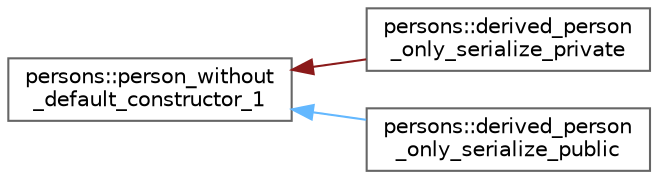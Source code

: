 digraph "Graphical Class Hierarchy"
{
 // LATEX_PDF_SIZE
  bgcolor="transparent";
  edge [fontname=Helvetica,fontsize=10,labelfontname=Helvetica,labelfontsize=10];
  node [fontname=Helvetica,fontsize=10,shape=box,height=0.2,width=0.4];
  rankdir="LR";
  Node0 [id="Node000000",label="persons::person_without\l_default_constructor_1",height=0.2,width=0.4,color="grey40", fillcolor="white", style="filled",URL="$classpersons_1_1person__without__default__constructor__1.html",tooltip=" "];
  Node0 -> Node1 [id="edge50_Node000000_Node000001",dir="back",color="firebrick4",style="solid",tooltip=" "];
  Node1 [id="Node000001",label="persons::derived_person\l_only_serialize_private",height=0.2,width=0.4,color="grey40", fillcolor="white", style="filled",URL="$classpersons_1_1derived__person__only__serialize__private.html",tooltip=" "];
  Node0 -> Node2 [id="edge51_Node000000_Node000002",dir="back",color="steelblue1",style="solid",tooltip=" "];
  Node2 [id="Node000002",label="persons::derived_person\l_only_serialize_public",height=0.2,width=0.4,color="grey40", fillcolor="white", style="filled",URL="$classpersons_1_1derived__person__only__serialize__public.html",tooltip=" "];
}
